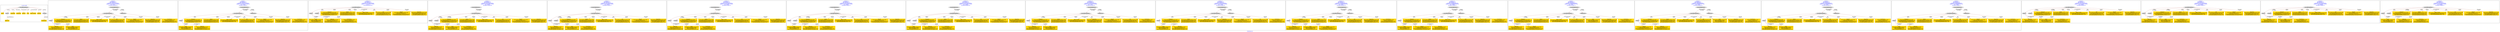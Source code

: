 digraph n0 {
fontcolor="blue"
remincross="true"
label="s29-gilcrease.csv"
subgraph cluster_0 {
label="1-correct model"
n2[style="filled",color="white",fillcolor="lightgray",label="CulturalHeritageObject1"];
n3[shape="plaintext",style="filled",fillcolor="gold",label="Dated"];
n4[style="filled",color="white",fillcolor="lightgray",label="Person1"];
n5[shape="plaintext",style="filled",fillcolor="gold",label="Description"];
n6[shape="plaintext",style="filled",fillcolor="gold",label="Dimensions"];
n7[shape="plaintext",style="filled",fillcolor="gold",label="Medium"];
n8[shape="plaintext",style="filled",fillcolor="gold",label="Title"];
n9[shape="plaintext",style="filled",fillcolor="gold",label="Object Number"];
n10[shape="plaintext",style="filled",fillcolor="gold",label="ObjectID"];
n11[style="filled",color="white",fillcolor="lightgray",label="Concept1"];
n12[shape="plaintext",style="filled",fillcolor="gold",label="Alpha Sort"];
n13[shape="plaintext",style="filled",fillcolor="gold",label="Classification"];
}
subgraph cluster_1 {
label="candidate 0\nlink coherence:1.0\nnode coherence:1.0\nconfidence:0.4709782744182942\nmapping score:0.6014372025838758\ncost:11.99971\n-precision:0.58-recall:0.64"
n15[style="filled",color="white",fillcolor="lightgray",label="CulturalHeritageObject1"];
n16[style="filled",color="white",fillcolor="lightgray",label="Person1"];
n17[style="filled",color="white",fillcolor="lightgray",label="EuropeanaAggregation1"];
n18[style="filled",color="white",fillcolor="lightgray",label="WebResource1"];
n19[shape="plaintext",style="filled",fillcolor="gold",label="Classification\n[WebResource,classLink,0.339]\n[Concept,prefLabel,0.25]\n[Person,biographicalInformation,0.214]\n[CulturalHeritageObject,description,0.197]"];
n20[shape="plaintext",style="filled",fillcolor="gold",label="Dimensions\n[CulturalHeritageObject,extent,0.682]\n[CulturalHeritageObject,accessionNumber,0.159]\n[CulturalHeritageObject,description,0.088]\n[CulturalHeritageObject,medium,0.071]"];
n21[shape="plaintext",style="filled",fillcolor="gold",label="Medium\n[CulturalHeritageObject,medium,0.785]\n[CulturalHeritageObject,description,0.097]\n[Person,biographicalInformation,0.061]\n[CulturalHeritageObject,provenance,0.057]"];
n22[shape="plaintext",style="filled",fillcolor="gold",label="Object Number\n[CulturalHeritageObject,accessionNumber,0.548]\n[CulturalHeritageObject,extent,0.313]\n[Person,biographicalInformation,0.138]"];
n23[shape="plaintext",style="filled",fillcolor="gold",label="Title\n[CulturalHeritageObject,description,0.388]\n[CulturalHeritageObject,title,0.282]\n[Person,biographicalInformation,0.25]\n[CulturalHeritageObject,provenance,0.08]"];
n24[shape="plaintext",style="filled",fillcolor="gold",label="Alpha Sort\n[Person,nameOfThePerson,0.49]\n[Document,classLink,0.177]\n[CulturalHeritageObject,provenance,0.171]\n[CulturalHeritageObject,description,0.162]"];
n25[shape="plaintext",style="filled",fillcolor="gold",label="ObjectID\n[CulturalHeritageObject,created,0.396]\n[Person,dateOfDeath,0.27]\n[CulturalHeritageObject,accessionNumber,0.241]\n[CulturalHeritageObject,description,0.093]"];
n26[shape="plaintext",style="filled",fillcolor="gold",label="Dated\n[CulturalHeritageObject,created,0.377]\n[Person,dateOfBirth,0.293]\n[Person,dateOfDeath,0.24]\n[Person,biographicalInformation,0.09]"];
n27[shape="plaintext",style="filled",fillcolor="gold",label="Description\n[CulturalHeritageObject,description,0.425]\n[Person,biographicalInformation,0.244]\n[CulturalHeritageObject,title,0.209]\n[CulturalHeritageObject,medium,0.123]"];
}
subgraph cluster_2 {
label="candidate 1\nlink coherence:1.0\nnode coherence:1.0\nconfidence:0.4709782744182942\nmapping score:0.6014372025838758\ncost:11.99982\n-precision:0.5-recall:0.55"
n29[style="filled",color="white",fillcolor="lightgray",label="CulturalHeritageObject1"];
n30[style="filled",color="white",fillcolor="lightgray",label="Person2"];
n31[style="filled",color="white",fillcolor="lightgray",label="EuropeanaAggregation1"];
n32[style="filled",color="white",fillcolor="lightgray",label="WebResource1"];
n33[shape="plaintext",style="filled",fillcolor="gold",label="Classification\n[WebResource,classLink,0.339]\n[Concept,prefLabel,0.25]\n[Person,biographicalInformation,0.214]\n[CulturalHeritageObject,description,0.197]"];
n34[shape="plaintext",style="filled",fillcolor="gold",label="Dimensions\n[CulturalHeritageObject,extent,0.682]\n[CulturalHeritageObject,accessionNumber,0.159]\n[CulturalHeritageObject,description,0.088]\n[CulturalHeritageObject,medium,0.071]"];
n35[shape="plaintext",style="filled",fillcolor="gold",label="Medium\n[CulturalHeritageObject,medium,0.785]\n[CulturalHeritageObject,description,0.097]\n[Person,biographicalInformation,0.061]\n[CulturalHeritageObject,provenance,0.057]"];
n36[shape="plaintext",style="filled",fillcolor="gold",label="Object Number\n[CulturalHeritageObject,accessionNumber,0.548]\n[CulturalHeritageObject,extent,0.313]\n[Person,biographicalInformation,0.138]"];
n37[shape="plaintext",style="filled",fillcolor="gold",label="Dated\n[CulturalHeritageObject,created,0.377]\n[Person,dateOfBirth,0.293]\n[Person,dateOfDeath,0.24]\n[Person,biographicalInformation,0.09]"];
n38[shape="plaintext",style="filled",fillcolor="gold",label="Title\n[CulturalHeritageObject,description,0.388]\n[CulturalHeritageObject,title,0.282]\n[Person,biographicalInformation,0.25]\n[CulturalHeritageObject,provenance,0.08]"];
n39[shape="plaintext",style="filled",fillcolor="gold",label="ObjectID\n[CulturalHeritageObject,created,0.396]\n[Person,dateOfDeath,0.27]\n[CulturalHeritageObject,accessionNumber,0.241]\n[CulturalHeritageObject,description,0.093]"];
n40[shape="plaintext",style="filled",fillcolor="gold",label="Description\n[CulturalHeritageObject,description,0.425]\n[Person,biographicalInformation,0.244]\n[CulturalHeritageObject,title,0.209]\n[CulturalHeritageObject,medium,0.123]"];
n41[shape="plaintext",style="filled",fillcolor="gold",label="Alpha Sort\n[Person,nameOfThePerson,0.49]\n[Document,classLink,0.177]\n[CulturalHeritageObject,provenance,0.171]\n[CulturalHeritageObject,description,0.162]"];
}
subgraph cluster_3 {
label="candidate 10\nlink coherence:1.0\nnode coherence:1.0\nconfidence:0.46111334477695404\nmapping score:0.5981488927034291\ncost:11.0\n-precision:0.64-recall:0.64"
n43[style="filled",color="white",fillcolor="lightgray",label="CulturalHeritageObject1"];
n44[style="filled",color="white",fillcolor="lightgray",label="Person2"];
n45[style="filled",color="white",fillcolor="lightgray",label="Concept2"];
n46[shape="plaintext",style="filled",fillcolor="gold",label="Dimensions\n[CulturalHeritageObject,extent,0.682]\n[CulturalHeritageObject,accessionNumber,0.159]\n[CulturalHeritageObject,description,0.088]\n[CulturalHeritageObject,medium,0.071]"];
n47[shape="plaintext",style="filled",fillcolor="gold",label="Medium\n[CulturalHeritageObject,medium,0.785]\n[CulturalHeritageObject,description,0.097]\n[Person,biographicalInformation,0.061]\n[CulturalHeritageObject,provenance,0.057]"];
n48[shape="plaintext",style="filled",fillcolor="gold",label="Object Number\n[CulturalHeritageObject,accessionNumber,0.548]\n[CulturalHeritageObject,extent,0.313]\n[Person,biographicalInformation,0.138]"];
n49[shape="plaintext",style="filled",fillcolor="gold",label="Dated\n[CulturalHeritageObject,created,0.377]\n[Person,dateOfBirth,0.293]\n[Person,dateOfDeath,0.24]\n[Person,biographicalInformation,0.09]"];
n50[shape="plaintext",style="filled",fillcolor="gold",label="Title\n[CulturalHeritageObject,description,0.388]\n[CulturalHeritageObject,title,0.282]\n[Person,biographicalInformation,0.25]\n[CulturalHeritageObject,provenance,0.08]"];
n51[shape="plaintext",style="filled",fillcolor="gold",label="ObjectID\n[CulturalHeritageObject,created,0.396]\n[Person,dateOfDeath,0.27]\n[CulturalHeritageObject,accessionNumber,0.241]\n[CulturalHeritageObject,description,0.093]"];
n52[shape="plaintext",style="filled",fillcolor="gold",label="Description\n[CulturalHeritageObject,description,0.425]\n[Person,biographicalInformation,0.244]\n[CulturalHeritageObject,title,0.209]\n[CulturalHeritageObject,medium,0.123]"];
n53[shape="plaintext",style="filled",fillcolor="gold",label="Alpha Sort\n[Person,nameOfThePerson,0.49]\n[Document,classLink,0.177]\n[CulturalHeritageObject,provenance,0.171]\n[CulturalHeritageObject,description,0.162]"];
n54[shape="plaintext",style="filled",fillcolor="gold",label="Classification\n[WebResource,classLink,0.339]\n[Concept,prefLabel,0.25]\n[Person,biographicalInformation,0.214]\n[CulturalHeritageObject,description,0.197]"];
}
subgraph cluster_4 {
label="candidate 11\nlink coherence:1.0\nnode coherence:1.0\nconfidence:0.46111334477695404\nmapping score:0.5981488927034291\ncost:11.99976\n-precision:0.75-recall:0.82"
n56[style="filled",color="white",fillcolor="lightgray",label="CulturalHeritageObject1"];
n57[style="filled",color="white",fillcolor="lightgray",label="Person1"];
n58[style="filled",color="white",fillcolor="lightgray",label="Concept1"];
n59[style="filled",color="white",fillcolor="lightgray",label="EuropeanaAggregation1"];
n60[shape="plaintext",style="filled",fillcolor="gold",label="Dimensions\n[CulturalHeritageObject,extent,0.682]\n[CulturalHeritageObject,accessionNumber,0.159]\n[CulturalHeritageObject,description,0.088]\n[CulturalHeritageObject,medium,0.071]"];
n61[shape="plaintext",style="filled",fillcolor="gold",label="Medium\n[CulturalHeritageObject,medium,0.785]\n[CulturalHeritageObject,description,0.097]\n[Person,biographicalInformation,0.061]\n[CulturalHeritageObject,provenance,0.057]"];
n62[shape="plaintext",style="filled",fillcolor="gold",label="Object Number\n[CulturalHeritageObject,accessionNumber,0.548]\n[CulturalHeritageObject,extent,0.313]\n[Person,biographicalInformation,0.138]"];
n63[shape="plaintext",style="filled",fillcolor="gold",label="Classification\n[WebResource,classLink,0.339]\n[Concept,prefLabel,0.25]\n[Person,biographicalInformation,0.214]\n[CulturalHeritageObject,description,0.197]"];
n64[shape="plaintext",style="filled",fillcolor="gold",label="Title\n[CulturalHeritageObject,description,0.388]\n[CulturalHeritageObject,title,0.282]\n[Person,biographicalInformation,0.25]\n[CulturalHeritageObject,provenance,0.08]"];
n65[shape="plaintext",style="filled",fillcolor="gold",label="Alpha Sort\n[Person,nameOfThePerson,0.49]\n[Document,classLink,0.177]\n[CulturalHeritageObject,provenance,0.171]\n[CulturalHeritageObject,description,0.162]"];
n66[shape="plaintext",style="filled",fillcolor="gold",label="ObjectID\n[CulturalHeritageObject,created,0.396]\n[Person,dateOfDeath,0.27]\n[CulturalHeritageObject,accessionNumber,0.241]\n[CulturalHeritageObject,description,0.093]"];
n67[shape="plaintext",style="filled",fillcolor="gold",label="Dated\n[CulturalHeritageObject,created,0.377]\n[Person,dateOfBirth,0.293]\n[Person,dateOfDeath,0.24]\n[Person,biographicalInformation,0.09]"];
n68[shape="plaintext",style="filled",fillcolor="gold",label="Description\n[CulturalHeritageObject,description,0.425]\n[Person,biographicalInformation,0.244]\n[CulturalHeritageObject,title,0.209]\n[CulturalHeritageObject,medium,0.123]"];
}
subgraph cluster_5 {
label="candidate 12\nlink coherence:1.0\nnode coherence:1.0\nconfidence:0.46111334477695404\nmapping score:0.5981488927034291\ncost:11.99978\n-precision:0.67-recall:0.73"
n70[style="filled",color="white",fillcolor="lightgray",label="CulturalHeritageObject1"];
n71[style="filled",color="white",fillcolor="lightgray",label="Person1"];
n72[style="filled",color="white",fillcolor="lightgray",label="Concept1"];
n73[style="filled",color="white",fillcolor="lightgray",label="EuropeanaAggregation1"];
n74[shape="plaintext",style="filled",fillcolor="gold",label="Dimensions\n[CulturalHeritageObject,extent,0.682]\n[CulturalHeritageObject,accessionNumber,0.159]\n[CulturalHeritageObject,description,0.088]\n[CulturalHeritageObject,medium,0.071]"];
n75[shape="plaintext",style="filled",fillcolor="gold",label="Medium\n[CulturalHeritageObject,medium,0.785]\n[CulturalHeritageObject,description,0.097]\n[Person,biographicalInformation,0.061]\n[CulturalHeritageObject,provenance,0.057]"];
n76[shape="plaintext",style="filled",fillcolor="gold",label="Object Number\n[CulturalHeritageObject,accessionNumber,0.548]\n[CulturalHeritageObject,extent,0.313]\n[Person,biographicalInformation,0.138]"];
n77[shape="plaintext",style="filled",fillcolor="gold",label="Classification\n[WebResource,classLink,0.339]\n[Concept,prefLabel,0.25]\n[Person,biographicalInformation,0.214]\n[CulturalHeritageObject,description,0.197]"];
n78[shape="plaintext",style="filled",fillcolor="gold",label="Title\n[CulturalHeritageObject,description,0.388]\n[CulturalHeritageObject,title,0.282]\n[Person,biographicalInformation,0.25]\n[CulturalHeritageObject,provenance,0.08]"];
n79[shape="plaintext",style="filled",fillcolor="gold",label="Alpha Sort\n[Person,nameOfThePerson,0.49]\n[Document,classLink,0.177]\n[CulturalHeritageObject,provenance,0.171]\n[CulturalHeritageObject,description,0.162]"];
n80[shape="plaintext",style="filled",fillcolor="gold",label="ObjectID\n[CulturalHeritageObject,created,0.396]\n[Person,dateOfDeath,0.27]\n[CulturalHeritageObject,accessionNumber,0.241]\n[CulturalHeritageObject,description,0.093]"];
n81[shape="plaintext",style="filled",fillcolor="gold",label="Dated\n[CulturalHeritageObject,created,0.377]\n[Person,dateOfBirth,0.293]\n[Person,dateOfDeath,0.24]\n[Person,biographicalInformation,0.09]"];
n82[shape="plaintext",style="filled",fillcolor="gold",label="Description\n[CulturalHeritageObject,description,0.425]\n[Person,biographicalInformation,0.244]\n[CulturalHeritageObject,title,0.209]\n[CulturalHeritageObject,medium,0.123]"];
}
subgraph cluster_6 {
label="candidate 13\nlink coherence:1.0\nnode coherence:1.0\nconfidence:0.46111334477695404\nmapping score:0.5981488927034291\ncost:11.9998\n-precision:0.67-recall:0.73"
n84[style="filled",color="white",fillcolor="lightgray",label="CulturalHeritageObject1"];
n85[style="filled",color="white",fillcolor="lightgray",label="Person1"];
n86[style="filled",color="white",fillcolor="lightgray",label="Concept2"];
n87[style="filled",color="white",fillcolor="lightgray",label="EuropeanaAggregation1"];
n88[shape="plaintext",style="filled",fillcolor="gold",label="Dimensions\n[CulturalHeritageObject,extent,0.682]\n[CulturalHeritageObject,accessionNumber,0.159]\n[CulturalHeritageObject,description,0.088]\n[CulturalHeritageObject,medium,0.071]"];
n89[shape="plaintext",style="filled",fillcolor="gold",label="Medium\n[CulturalHeritageObject,medium,0.785]\n[CulturalHeritageObject,description,0.097]\n[Person,biographicalInformation,0.061]\n[CulturalHeritageObject,provenance,0.057]"];
n90[shape="plaintext",style="filled",fillcolor="gold",label="Object Number\n[CulturalHeritageObject,accessionNumber,0.548]\n[CulturalHeritageObject,extent,0.313]\n[Person,biographicalInformation,0.138]"];
n91[shape="plaintext",style="filled",fillcolor="gold",label="Title\n[CulturalHeritageObject,description,0.388]\n[CulturalHeritageObject,title,0.282]\n[Person,biographicalInformation,0.25]\n[CulturalHeritageObject,provenance,0.08]"];
n92[shape="plaintext",style="filled",fillcolor="gold",label="Alpha Sort\n[Person,nameOfThePerson,0.49]\n[Document,classLink,0.177]\n[CulturalHeritageObject,provenance,0.171]\n[CulturalHeritageObject,description,0.162]"];
n93[shape="plaintext",style="filled",fillcolor="gold",label="ObjectID\n[CulturalHeritageObject,created,0.396]\n[Person,dateOfDeath,0.27]\n[CulturalHeritageObject,accessionNumber,0.241]\n[CulturalHeritageObject,description,0.093]"];
n94[shape="plaintext",style="filled",fillcolor="gold",label="Dated\n[CulturalHeritageObject,created,0.377]\n[Person,dateOfBirth,0.293]\n[Person,dateOfDeath,0.24]\n[Person,biographicalInformation,0.09]"];
n95[shape="plaintext",style="filled",fillcolor="gold",label="Description\n[CulturalHeritageObject,description,0.425]\n[Person,biographicalInformation,0.244]\n[CulturalHeritageObject,title,0.209]\n[CulturalHeritageObject,medium,0.123]"];
n96[shape="plaintext",style="filled",fillcolor="gold",label="Classification\n[WebResource,classLink,0.339]\n[Concept,prefLabel,0.25]\n[Person,biographicalInformation,0.214]\n[CulturalHeritageObject,description,0.197]"];
}
subgraph cluster_7 {
label="candidate 14\nlink coherence:1.0\nnode coherence:1.0\nconfidence:0.46111334477695404\nmapping score:0.5981488927034291\ncost:11.99987\n-precision:0.67-recall:0.73"
n98[style="filled",color="white",fillcolor="lightgray",label="CulturalHeritageObject1"];
n99[style="filled",color="white",fillcolor="lightgray",label="Person2"];
n100[style="filled",color="white",fillcolor="lightgray",label="Concept1"];
n101[style="filled",color="white",fillcolor="lightgray",label="EuropeanaAggregation1"];
n102[shape="plaintext",style="filled",fillcolor="gold",label="Dimensions\n[CulturalHeritageObject,extent,0.682]\n[CulturalHeritageObject,accessionNumber,0.159]\n[CulturalHeritageObject,description,0.088]\n[CulturalHeritageObject,medium,0.071]"];
n103[shape="plaintext",style="filled",fillcolor="gold",label="Medium\n[CulturalHeritageObject,medium,0.785]\n[CulturalHeritageObject,description,0.097]\n[Person,biographicalInformation,0.061]\n[CulturalHeritageObject,provenance,0.057]"];
n104[shape="plaintext",style="filled",fillcolor="gold",label="Object Number\n[CulturalHeritageObject,accessionNumber,0.548]\n[CulturalHeritageObject,extent,0.313]\n[Person,biographicalInformation,0.138]"];
n105[shape="plaintext",style="filled",fillcolor="gold",label="Dated\n[CulturalHeritageObject,created,0.377]\n[Person,dateOfBirth,0.293]\n[Person,dateOfDeath,0.24]\n[Person,biographicalInformation,0.09]"];
n106[shape="plaintext",style="filled",fillcolor="gold",label="Classification\n[WebResource,classLink,0.339]\n[Concept,prefLabel,0.25]\n[Person,biographicalInformation,0.214]\n[CulturalHeritageObject,description,0.197]"];
n107[shape="plaintext",style="filled",fillcolor="gold",label="Title\n[CulturalHeritageObject,description,0.388]\n[CulturalHeritageObject,title,0.282]\n[Person,biographicalInformation,0.25]\n[CulturalHeritageObject,provenance,0.08]"];
n108[shape="plaintext",style="filled",fillcolor="gold",label="ObjectID\n[CulturalHeritageObject,created,0.396]\n[Person,dateOfDeath,0.27]\n[CulturalHeritageObject,accessionNumber,0.241]\n[CulturalHeritageObject,description,0.093]"];
n109[shape="plaintext",style="filled",fillcolor="gold",label="Description\n[CulturalHeritageObject,description,0.425]\n[Person,biographicalInformation,0.244]\n[CulturalHeritageObject,title,0.209]\n[CulturalHeritageObject,medium,0.123]"];
n110[shape="plaintext",style="filled",fillcolor="gold",label="Alpha Sort\n[Person,nameOfThePerson,0.49]\n[Document,classLink,0.177]\n[CulturalHeritageObject,provenance,0.171]\n[CulturalHeritageObject,description,0.162]"];
}
subgraph cluster_8 {
label="candidate 15\nlink coherence:1.0\nnode coherence:1.0\nconfidence:0.46111334477695404\nmapping score:0.5981488927034291\ncost:11.99991\n-precision:0.58-recall:0.64"
n112[style="filled",color="white",fillcolor="lightgray",label="CulturalHeritageObject1"];
n113[style="filled",color="white",fillcolor="lightgray",label="Person2"];
n114[style="filled",color="white",fillcolor="lightgray",label="Concept2"];
n115[style="filled",color="white",fillcolor="lightgray",label="EuropeanaAggregation1"];
n116[shape="plaintext",style="filled",fillcolor="gold",label="Dimensions\n[CulturalHeritageObject,extent,0.682]\n[CulturalHeritageObject,accessionNumber,0.159]\n[CulturalHeritageObject,description,0.088]\n[CulturalHeritageObject,medium,0.071]"];
n117[shape="plaintext",style="filled",fillcolor="gold",label="Medium\n[CulturalHeritageObject,medium,0.785]\n[CulturalHeritageObject,description,0.097]\n[Person,biographicalInformation,0.061]\n[CulturalHeritageObject,provenance,0.057]"];
n118[shape="plaintext",style="filled",fillcolor="gold",label="Object Number\n[CulturalHeritageObject,accessionNumber,0.548]\n[CulturalHeritageObject,extent,0.313]\n[Person,biographicalInformation,0.138]"];
n119[shape="plaintext",style="filled",fillcolor="gold",label="Dated\n[CulturalHeritageObject,created,0.377]\n[Person,dateOfBirth,0.293]\n[Person,dateOfDeath,0.24]\n[Person,biographicalInformation,0.09]"];
n120[shape="plaintext",style="filled",fillcolor="gold",label="Title\n[CulturalHeritageObject,description,0.388]\n[CulturalHeritageObject,title,0.282]\n[Person,biographicalInformation,0.25]\n[CulturalHeritageObject,provenance,0.08]"];
n121[shape="plaintext",style="filled",fillcolor="gold",label="ObjectID\n[CulturalHeritageObject,created,0.396]\n[Person,dateOfDeath,0.27]\n[CulturalHeritageObject,accessionNumber,0.241]\n[CulturalHeritageObject,description,0.093]"];
n122[shape="plaintext",style="filled",fillcolor="gold",label="Description\n[CulturalHeritageObject,description,0.425]\n[Person,biographicalInformation,0.244]\n[CulturalHeritageObject,title,0.209]\n[CulturalHeritageObject,medium,0.123]"];
n123[shape="plaintext",style="filled",fillcolor="gold",label="Alpha Sort\n[Person,nameOfThePerson,0.49]\n[Document,classLink,0.177]\n[CulturalHeritageObject,provenance,0.171]\n[CulturalHeritageObject,description,0.162]"];
n124[shape="plaintext",style="filled",fillcolor="gold",label="Classification\n[WebResource,classLink,0.339]\n[Concept,prefLabel,0.25]\n[Person,biographicalInformation,0.214]\n[CulturalHeritageObject,description,0.197]"];
}
subgraph cluster_9 {
label="candidate 16\nlink coherence:1.0\nnode coherence:1.0\nconfidence:0.4587539783638534\nmapping score:0.5973624372323956\ncost:11.99971\n-precision:0.42-recall:0.45"
n126[style="filled",color="white",fillcolor="lightgray",label="CulturalHeritageObject1"];
n127[style="filled",color="white",fillcolor="lightgray",label="Person1"];
n128[style="filled",color="white",fillcolor="lightgray",label="EuropeanaAggregation1"];
n129[style="filled",color="white",fillcolor="lightgray",label="WebResource1"];
n130[shape="plaintext",style="filled",fillcolor="gold",label="Classification\n[WebResource,classLink,0.339]\n[Concept,prefLabel,0.25]\n[Person,biographicalInformation,0.214]\n[CulturalHeritageObject,description,0.197]"];
n131[shape="plaintext",style="filled",fillcolor="gold",label="Dimensions\n[CulturalHeritageObject,extent,0.682]\n[CulturalHeritageObject,accessionNumber,0.159]\n[CulturalHeritageObject,description,0.088]\n[CulturalHeritageObject,medium,0.071]"];
n132[shape="plaintext",style="filled",fillcolor="gold",label="Medium\n[CulturalHeritageObject,medium,0.785]\n[CulturalHeritageObject,description,0.097]\n[Person,biographicalInformation,0.061]\n[CulturalHeritageObject,provenance,0.057]"];
n133[shape="plaintext",style="filled",fillcolor="gold",label="Object Number\n[CulturalHeritageObject,accessionNumber,0.548]\n[CulturalHeritageObject,extent,0.313]\n[Person,biographicalInformation,0.138]"];
n134[shape="plaintext",style="filled",fillcolor="gold",label="Description\n[CulturalHeritageObject,description,0.425]\n[Person,biographicalInformation,0.244]\n[CulturalHeritageObject,title,0.209]\n[CulturalHeritageObject,medium,0.123]"];
n135[shape="plaintext",style="filled",fillcolor="gold",label="Alpha Sort\n[Person,nameOfThePerson,0.49]\n[Document,classLink,0.177]\n[CulturalHeritageObject,provenance,0.171]\n[CulturalHeritageObject,description,0.162]"];
n136[shape="plaintext",style="filled",fillcolor="gold",label="ObjectID\n[CulturalHeritageObject,created,0.396]\n[Person,dateOfDeath,0.27]\n[CulturalHeritageObject,accessionNumber,0.241]\n[CulturalHeritageObject,description,0.093]"];
n137[shape="plaintext",style="filled",fillcolor="gold",label="Dated\n[CulturalHeritageObject,created,0.377]\n[Person,dateOfBirth,0.293]\n[Person,dateOfDeath,0.24]\n[Person,biographicalInformation,0.09]"];
n138[shape="plaintext",style="filled",fillcolor="gold",label="Title\n[CulturalHeritageObject,description,0.388]\n[CulturalHeritageObject,title,0.282]\n[Person,biographicalInformation,0.25]\n[CulturalHeritageObject,provenance,0.08]"];
}
subgraph cluster_10 {
label="candidate 17\nlink coherence:1.0\nnode coherence:1.0\nconfidence:0.4587539783638534\nmapping score:0.5973624372323956\ncost:11.99982\n-precision:0.33-recall:0.36"
n140[style="filled",color="white",fillcolor="lightgray",label="CulturalHeritageObject1"];
n141[style="filled",color="white",fillcolor="lightgray",label="Person2"];
n142[style="filled",color="white",fillcolor="lightgray",label="EuropeanaAggregation1"];
n143[style="filled",color="white",fillcolor="lightgray",label="WebResource1"];
n144[shape="plaintext",style="filled",fillcolor="gold",label="Classification\n[WebResource,classLink,0.339]\n[Concept,prefLabel,0.25]\n[Person,biographicalInformation,0.214]\n[CulturalHeritageObject,description,0.197]"];
n145[shape="plaintext",style="filled",fillcolor="gold",label="Dimensions\n[CulturalHeritageObject,extent,0.682]\n[CulturalHeritageObject,accessionNumber,0.159]\n[CulturalHeritageObject,description,0.088]\n[CulturalHeritageObject,medium,0.071]"];
n146[shape="plaintext",style="filled",fillcolor="gold",label="Medium\n[CulturalHeritageObject,medium,0.785]\n[CulturalHeritageObject,description,0.097]\n[Person,biographicalInformation,0.061]\n[CulturalHeritageObject,provenance,0.057]"];
n147[shape="plaintext",style="filled",fillcolor="gold",label="Object Number\n[CulturalHeritageObject,accessionNumber,0.548]\n[CulturalHeritageObject,extent,0.313]\n[Person,biographicalInformation,0.138]"];
n148[shape="plaintext",style="filled",fillcolor="gold",label="Dated\n[CulturalHeritageObject,created,0.377]\n[Person,dateOfBirth,0.293]\n[Person,dateOfDeath,0.24]\n[Person,biographicalInformation,0.09]"];
n149[shape="plaintext",style="filled",fillcolor="gold",label="Description\n[CulturalHeritageObject,description,0.425]\n[Person,biographicalInformation,0.244]\n[CulturalHeritageObject,title,0.209]\n[CulturalHeritageObject,medium,0.123]"];
n150[shape="plaintext",style="filled",fillcolor="gold",label="ObjectID\n[CulturalHeritageObject,created,0.396]\n[Person,dateOfDeath,0.27]\n[CulturalHeritageObject,accessionNumber,0.241]\n[CulturalHeritageObject,description,0.093]"];
n151[shape="plaintext",style="filled",fillcolor="gold",label="Title\n[CulturalHeritageObject,description,0.388]\n[CulturalHeritageObject,title,0.282]\n[Person,biographicalInformation,0.25]\n[CulturalHeritageObject,provenance,0.08]"];
n152[shape="plaintext",style="filled",fillcolor="gold",label="Alpha Sort\n[Person,nameOfThePerson,0.49]\n[Document,classLink,0.177]\n[CulturalHeritageObject,provenance,0.171]\n[CulturalHeritageObject,description,0.162]"];
}
subgraph cluster_11 {
label="candidate 18\nlink coherence:1.0\nnode coherence:1.0\nconfidence:0.4570693915087858\nmapping score:0.5968009082807063\ncost:11.99971\n-precision:0.58-recall:0.64"
n154[style="filled",color="white",fillcolor="lightgray",label="CulturalHeritageObject1"];
n155[style="filled",color="white",fillcolor="lightgray",label="Person1"];
n156[style="filled",color="white",fillcolor="lightgray",label="EuropeanaAggregation1"];
n157[style="filled",color="white",fillcolor="lightgray",label="WebResource1"];
n158[shape="plaintext",style="filled",fillcolor="gold",label="Classification\n[WebResource,classLink,0.339]\n[Concept,prefLabel,0.25]\n[Person,biographicalInformation,0.214]\n[CulturalHeritageObject,description,0.197]"];
n159[shape="plaintext",style="filled",fillcolor="gold",label="Dimensions\n[CulturalHeritageObject,extent,0.682]\n[CulturalHeritageObject,accessionNumber,0.159]\n[CulturalHeritageObject,description,0.088]\n[CulturalHeritageObject,medium,0.071]"];
n160[shape="plaintext",style="filled",fillcolor="gold",label="Medium\n[CulturalHeritageObject,medium,0.785]\n[CulturalHeritageObject,description,0.097]\n[Person,biographicalInformation,0.061]\n[CulturalHeritageObject,provenance,0.057]"];
n161[shape="plaintext",style="filled",fillcolor="gold",label="Object Number\n[CulturalHeritageObject,accessionNumber,0.548]\n[CulturalHeritageObject,extent,0.313]\n[Person,biographicalInformation,0.138]"];
n162[shape="plaintext",style="filled",fillcolor="gold",label="Title\n[CulturalHeritageObject,description,0.388]\n[CulturalHeritageObject,title,0.282]\n[Person,biographicalInformation,0.25]\n[CulturalHeritageObject,provenance,0.08]"];
n163[shape="plaintext",style="filled",fillcolor="gold",label="Alpha Sort\n[Person,nameOfThePerson,0.49]\n[Document,classLink,0.177]\n[CulturalHeritageObject,provenance,0.171]\n[CulturalHeritageObject,description,0.162]"];
n164[shape="plaintext",style="filled",fillcolor="gold",label="Dated\n[CulturalHeritageObject,created,0.377]\n[Person,dateOfBirth,0.293]\n[Person,dateOfDeath,0.24]\n[Person,biographicalInformation,0.09]"];
n165[shape="plaintext",style="filled",fillcolor="gold",label="Description\n[CulturalHeritageObject,description,0.425]\n[Person,biographicalInformation,0.244]\n[CulturalHeritageObject,title,0.209]\n[CulturalHeritageObject,medium,0.123]"];
n166[shape="plaintext",style="filled",fillcolor="gold",label="ObjectID\n[CulturalHeritageObject,created,0.396]\n[Person,dateOfDeath,0.27]\n[CulturalHeritageObject,accessionNumber,0.241]\n[CulturalHeritageObject,description,0.093]"];
}
subgraph cluster_12 {
label="candidate 19\nlink coherence:1.0\nnode coherence:1.0\nconfidence:0.4570693915087858\nmapping score:0.5968009082807063\ncost:11.99982\n-precision:0.5-recall:0.55"
n168[style="filled",color="white",fillcolor="lightgray",label="CulturalHeritageObject1"];
n169[style="filled",color="white",fillcolor="lightgray",label="Person2"];
n170[style="filled",color="white",fillcolor="lightgray",label="EuropeanaAggregation1"];
n171[style="filled",color="white",fillcolor="lightgray",label="WebResource1"];
n172[shape="plaintext",style="filled",fillcolor="gold",label="Classification\n[WebResource,classLink,0.339]\n[Concept,prefLabel,0.25]\n[Person,biographicalInformation,0.214]\n[CulturalHeritageObject,description,0.197]"];
n173[shape="plaintext",style="filled",fillcolor="gold",label="Dimensions\n[CulturalHeritageObject,extent,0.682]\n[CulturalHeritageObject,accessionNumber,0.159]\n[CulturalHeritageObject,description,0.088]\n[CulturalHeritageObject,medium,0.071]"];
n174[shape="plaintext",style="filled",fillcolor="gold",label="Medium\n[CulturalHeritageObject,medium,0.785]\n[CulturalHeritageObject,description,0.097]\n[Person,biographicalInformation,0.061]\n[CulturalHeritageObject,provenance,0.057]"];
n175[shape="plaintext",style="filled",fillcolor="gold",label="Object Number\n[CulturalHeritageObject,accessionNumber,0.548]\n[CulturalHeritageObject,extent,0.313]\n[Person,biographicalInformation,0.138]"];
n176[shape="plaintext",style="filled",fillcolor="gold",label="Dated\n[CulturalHeritageObject,created,0.377]\n[Person,dateOfBirth,0.293]\n[Person,dateOfDeath,0.24]\n[Person,biographicalInformation,0.09]"];
n177[shape="plaintext",style="filled",fillcolor="gold",label="Title\n[CulturalHeritageObject,description,0.388]\n[CulturalHeritageObject,title,0.282]\n[Person,biographicalInformation,0.25]\n[CulturalHeritageObject,provenance,0.08]"];
n178[shape="plaintext",style="filled",fillcolor="gold",label="ObjectID\n[CulturalHeritageObject,created,0.396]\n[Person,dateOfDeath,0.27]\n[CulturalHeritageObject,accessionNumber,0.241]\n[CulturalHeritageObject,description,0.093]"];
n179[shape="plaintext",style="filled",fillcolor="gold",label="Description\n[CulturalHeritageObject,description,0.425]\n[Person,biographicalInformation,0.244]\n[CulturalHeritageObject,title,0.209]\n[CulturalHeritageObject,medium,0.123]"];
n180[shape="plaintext",style="filled",fillcolor="gold",label="Alpha Sort\n[Person,nameOfThePerson,0.49]\n[Document,classLink,0.177]\n[CulturalHeritageObject,provenance,0.171]\n[CulturalHeritageObject,description,0.162]"];
}
subgraph cluster_13 {
label="candidate 2\nlink coherence:1.0\nnode coherence:1.0\nconfidence:0.466428884439958\nmapping score:0.5999207392577638\ncost:11.99971\n-precision:0.67-recall:0.73"
n182[style="filled",color="white",fillcolor="lightgray",label="CulturalHeritageObject1"];
n183[style="filled",color="white",fillcolor="lightgray",label="Person1"];
n184[style="filled",color="white",fillcolor="lightgray",label="EuropeanaAggregation1"];
n185[style="filled",color="white",fillcolor="lightgray",label="WebResource1"];
n186[shape="plaintext",style="filled",fillcolor="gold",label="Classification\n[WebResource,classLink,0.339]\n[Concept,prefLabel,0.25]\n[Person,biographicalInformation,0.214]\n[CulturalHeritageObject,description,0.197]"];
n187[shape="plaintext",style="filled",fillcolor="gold",label="Dimensions\n[CulturalHeritageObject,extent,0.682]\n[CulturalHeritageObject,accessionNumber,0.159]\n[CulturalHeritageObject,description,0.088]\n[CulturalHeritageObject,medium,0.071]"];
n188[shape="plaintext",style="filled",fillcolor="gold",label="Medium\n[CulturalHeritageObject,medium,0.785]\n[CulturalHeritageObject,description,0.097]\n[Person,biographicalInformation,0.061]\n[CulturalHeritageObject,provenance,0.057]"];
n189[shape="plaintext",style="filled",fillcolor="gold",label="Object Number\n[CulturalHeritageObject,accessionNumber,0.548]\n[CulturalHeritageObject,extent,0.313]\n[Person,biographicalInformation,0.138]"];
n190[shape="plaintext",style="filled",fillcolor="gold",label="Title\n[CulturalHeritageObject,description,0.388]\n[CulturalHeritageObject,title,0.282]\n[Person,biographicalInformation,0.25]\n[CulturalHeritageObject,provenance,0.08]"];
n191[shape="plaintext",style="filled",fillcolor="gold",label="Alpha Sort\n[Person,nameOfThePerson,0.49]\n[Document,classLink,0.177]\n[CulturalHeritageObject,provenance,0.171]\n[CulturalHeritageObject,description,0.162]"];
n192[shape="plaintext",style="filled",fillcolor="gold",label="Dated\n[CulturalHeritageObject,created,0.377]\n[Person,dateOfBirth,0.293]\n[Person,dateOfDeath,0.24]\n[Person,biographicalInformation,0.09]"];
n193[shape="plaintext",style="filled",fillcolor="gold",label="Description\n[CulturalHeritageObject,description,0.425]\n[Person,biographicalInformation,0.244]\n[CulturalHeritageObject,title,0.209]\n[CulturalHeritageObject,medium,0.123]"];
n194[shape="plaintext",style="filled",fillcolor="gold",label="ObjectID\n[CulturalHeritageObject,created,0.396]\n[Person,dateOfDeath,0.27]\n[CulturalHeritageObject,accessionNumber,0.241]\n[CulturalHeritageObject,description,0.093]"];
}
subgraph cluster_14 {
label="candidate 3\nlink coherence:1.0\nnode coherence:1.0\nconfidence:0.466428884439958\nmapping score:0.5999207392577638\ncost:11.99982\n-precision:0.58-recall:0.64"
n196[style="filled",color="white",fillcolor="lightgray",label="CulturalHeritageObject1"];
n197[style="filled",color="white",fillcolor="lightgray",label="Person2"];
n198[style="filled",color="white",fillcolor="lightgray",label="EuropeanaAggregation1"];
n199[style="filled",color="white",fillcolor="lightgray",label="WebResource1"];
n200[shape="plaintext",style="filled",fillcolor="gold",label="Classification\n[WebResource,classLink,0.339]\n[Concept,prefLabel,0.25]\n[Person,biographicalInformation,0.214]\n[CulturalHeritageObject,description,0.197]"];
n201[shape="plaintext",style="filled",fillcolor="gold",label="Dimensions\n[CulturalHeritageObject,extent,0.682]\n[CulturalHeritageObject,accessionNumber,0.159]\n[CulturalHeritageObject,description,0.088]\n[CulturalHeritageObject,medium,0.071]"];
n202[shape="plaintext",style="filled",fillcolor="gold",label="Medium\n[CulturalHeritageObject,medium,0.785]\n[CulturalHeritageObject,description,0.097]\n[Person,biographicalInformation,0.061]\n[CulturalHeritageObject,provenance,0.057]"];
n203[shape="plaintext",style="filled",fillcolor="gold",label="Object Number\n[CulturalHeritageObject,accessionNumber,0.548]\n[CulturalHeritageObject,extent,0.313]\n[Person,biographicalInformation,0.138]"];
n204[shape="plaintext",style="filled",fillcolor="gold",label="Title\n[CulturalHeritageObject,description,0.388]\n[CulturalHeritageObject,title,0.282]\n[Person,biographicalInformation,0.25]\n[CulturalHeritageObject,provenance,0.08]"];
n205[shape="plaintext",style="filled",fillcolor="gold",label="ObjectID\n[CulturalHeritageObject,created,0.396]\n[Person,dateOfDeath,0.27]\n[CulturalHeritageObject,accessionNumber,0.241]\n[CulturalHeritageObject,description,0.093]"];
n206[shape="plaintext",style="filled",fillcolor="gold",label="Dated\n[CulturalHeritageObject,created,0.377]\n[Person,dateOfBirth,0.293]\n[Person,dateOfDeath,0.24]\n[Person,biographicalInformation,0.09]"];
n207[shape="plaintext",style="filled",fillcolor="gold",label="Description\n[CulturalHeritageObject,description,0.425]\n[Person,biographicalInformation,0.244]\n[CulturalHeritageObject,title,0.209]\n[CulturalHeritageObject,medium,0.123]"];
n208[shape="plaintext",style="filled",fillcolor="gold",label="Alpha Sort\n[Person,nameOfThePerson,0.49]\n[Document,classLink,0.177]\n[CulturalHeritageObject,provenance,0.171]\n[CulturalHeritageObject,description,0.162]"];
}
subgraph cluster_15 {
label="candidate 4\nlink coherence:1.0\nnode coherence:1.0\nconfidence:0.4650464689592347\nmapping score:0.5994599340975226\ncost:11.99971\n-precision:0.58-recall:0.64"
n210[style="filled",color="white",fillcolor="lightgray",label="CulturalHeritageObject1"];
n211[style="filled",color="white",fillcolor="lightgray",label="Person1"];
n212[style="filled",color="white",fillcolor="lightgray",label="EuropeanaAggregation1"];
n213[style="filled",color="white",fillcolor="lightgray",label="WebResource1"];
n214[shape="plaintext",style="filled",fillcolor="gold",label="Classification\n[WebResource,classLink,0.339]\n[Concept,prefLabel,0.25]\n[Person,biographicalInformation,0.214]\n[CulturalHeritageObject,description,0.197]"];
n215[shape="plaintext",style="filled",fillcolor="gold",label="Dimensions\n[CulturalHeritageObject,extent,0.682]\n[CulturalHeritageObject,accessionNumber,0.159]\n[CulturalHeritageObject,description,0.088]\n[CulturalHeritageObject,medium,0.071]"];
n216[shape="plaintext",style="filled",fillcolor="gold",label="Medium\n[CulturalHeritageObject,medium,0.785]\n[CulturalHeritageObject,description,0.097]\n[Person,biographicalInformation,0.061]\n[CulturalHeritageObject,provenance,0.057]"];
n217[shape="plaintext",style="filled",fillcolor="gold",label="Object Number\n[CulturalHeritageObject,accessionNumber,0.548]\n[CulturalHeritageObject,extent,0.313]\n[Person,biographicalInformation,0.138]"];
n218[shape="plaintext",style="filled",fillcolor="gold",label="Title\n[CulturalHeritageObject,description,0.388]\n[CulturalHeritageObject,title,0.282]\n[Person,biographicalInformation,0.25]\n[CulturalHeritageObject,provenance,0.08]"];
n219[shape="plaintext",style="filled",fillcolor="gold",label="Alpha Sort\n[Person,nameOfThePerson,0.49]\n[Document,classLink,0.177]\n[CulturalHeritageObject,provenance,0.171]\n[CulturalHeritageObject,description,0.162]"];
n220[shape="plaintext",style="filled",fillcolor="gold",label="ObjectID\n[CulturalHeritageObject,created,0.396]\n[Person,dateOfDeath,0.27]\n[CulturalHeritageObject,accessionNumber,0.241]\n[CulturalHeritageObject,description,0.093]"];
n221[shape="plaintext",style="filled",fillcolor="gold",label="Description\n[CulturalHeritageObject,description,0.425]\n[Person,biographicalInformation,0.244]\n[CulturalHeritageObject,title,0.209]\n[CulturalHeritageObject,medium,0.123]"];
n222[shape="plaintext",style="filled",fillcolor="gold",label="Dated\n[CulturalHeritageObject,created,0.377]\n[Person,dateOfBirth,0.293]\n[Person,dateOfDeath,0.24]\n[Person,biographicalInformation,0.09]"];
}
subgraph cluster_16 {
label="candidate 5\nlink coherence:1.0\nnode coherence:1.0\nconfidence:0.4650464689592347\nmapping score:0.5994599340975226\ncost:11.99982\n-precision:0.5-recall:0.55"
n224[style="filled",color="white",fillcolor="lightgray",label="CulturalHeritageObject1"];
n225[style="filled",color="white",fillcolor="lightgray",label="Person2"];
n226[style="filled",color="white",fillcolor="lightgray",label="EuropeanaAggregation1"];
n227[style="filled",color="white",fillcolor="lightgray",label="WebResource1"];
n228[shape="plaintext",style="filled",fillcolor="gold",label="Classification\n[WebResource,classLink,0.339]\n[Concept,prefLabel,0.25]\n[Person,biographicalInformation,0.214]\n[CulturalHeritageObject,description,0.197]"];
n229[shape="plaintext",style="filled",fillcolor="gold",label="Dimensions\n[CulturalHeritageObject,extent,0.682]\n[CulturalHeritageObject,accessionNumber,0.159]\n[CulturalHeritageObject,description,0.088]\n[CulturalHeritageObject,medium,0.071]"];
n230[shape="plaintext",style="filled",fillcolor="gold",label="Medium\n[CulturalHeritageObject,medium,0.785]\n[CulturalHeritageObject,description,0.097]\n[Person,biographicalInformation,0.061]\n[CulturalHeritageObject,provenance,0.057]"];
n231[shape="plaintext",style="filled",fillcolor="gold",label="Object Number\n[CulturalHeritageObject,accessionNumber,0.548]\n[CulturalHeritageObject,extent,0.313]\n[Person,biographicalInformation,0.138]"];
n232[shape="plaintext",style="filled",fillcolor="gold",label="Title\n[CulturalHeritageObject,description,0.388]\n[CulturalHeritageObject,title,0.282]\n[Person,biographicalInformation,0.25]\n[CulturalHeritageObject,provenance,0.08]"];
n233[shape="plaintext",style="filled",fillcolor="gold",label="Dated\n[CulturalHeritageObject,created,0.377]\n[Person,dateOfBirth,0.293]\n[Person,dateOfDeath,0.24]\n[Person,biographicalInformation,0.09]"];
n234[shape="plaintext",style="filled",fillcolor="gold",label="ObjectID\n[CulturalHeritageObject,created,0.396]\n[Person,dateOfDeath,0.27]\n[CulturalHeritageObject,accessionNumber,0.241]\n[CulturalHeritageObject,description,0.093]"];
n235[shape="plaintext",style="filled",fillcolor="gold",label="Description\n[CulturalHeritageObject,description,0.425]\n[Person,biographicalInformation,0.244]\n[CulturalHeritageObject,title,0.209]\n[CulturalHeritageObject,medium,0.123]"];
n236[shape="plaintext",style="filled",fillcolor="gold",label="Alpha Sort\n[Person,nameOfThePerson,0.49]\n[Document,classLink,0.177]\n[CulturalHeritageObject,provenance,0.171]\n[CulturalHeritageObject,description,0.162]"];
}
subgraph cluster_17 {
label="candidate 6\nlink coherence:1.0\nnode coherence:1.0\nconfidence:0.46111334477695404\nmapping score:0.5981488927034291\ncost:10.99985\n-precision:0.82-recall:0.82"
n238[style="filled",color="white",fillcolor="lightgray",label="CulturalHeritageObject1"];
n239[style="filled",color="white",fillcolor="lightgray",label="Person1"];
n240[style="filled",color="white",fillcolor="lightgray",label="Concept1"];
n241[shape="plaintext",style="filled",fillcolor="gold",label="Dimensions\n[CulturalHeritageObject,extent,0.682]\n[CulturalHeritageObject,accessionNumber,0.159]\n[CulturalHeritageObject,description,0.088]\n[CulturalHeritageObject,medium,0.071]"];
n242[shape="plaintext",style="filled",fillcolor="gold",label="Medium\n[CulturalHeritageObject,medium,0.785]\n[CulturalHeritageObject,description,0.097]\n[Person,biographicalInformation,0.061]\n[CulturalHeritageObject,provenance,0.057]"];
n243[shape="plaintext",style="filled",fillcolor="gold",label="Object Number\n[CulturalHeritageObject,accessionNumber,0.548]\n[CulturalHeritageObject,extent,0.313]\n[Person,biographicalInformation,0.138]"];
n244[shape="plaintext",style="filled",fillcolor="gold",label="Classification\n[WebResource,classLink,0.339]\n[Concept,prefLabel,0.25]\n[Person,biographicalInformation,0.214]\n[CulturalHeritageObject,description,0.197]"];
n245[shape="plaintext",style="filled",fillcolor="gold",label="Title\n[CulturalHeritageObject,description,0.388]\n[CulturalHeritageObject,title,0.282]\n[Person,biographicalInformation,0.25]\n[CulturalHeritageObject,provenance,0.08]"];
n246[shape="plaintext",style="filled",fillcolor="gold",label="Alpha Sort\n[Person,nameOfThePerson,0.49]\n[Document,classLink,0.177]\n[CulturalHeritageObject,provenance,0.171]\n[CulturalHeritageObject,description,0.162]"];
n247[shape="plaintext",style="filled",fillcolor="gold",label="ObjectID\n[CulturalHeritageObject,created,0.396]\n[Person,dateOfDeath,0.27]\n[CulturalHeritageObject,accessionNumber,0.241]\n[CulturalHeritageObject,description,0.093]"];
n248[shape="plaintext",style="filled",fillcolor="gold",label="Dated\n[CulturalHeritageObject,created,0.377]\n[Person,dateOfBirth,0.293]\n[Person,dateOfDeath,0.24]\n[Person,biographicalInformation,0.09]"];
n249[shape="plaintext",style="filled",fillcolor="gold",label="Description\n[CulturalHeritageObject,description,0.425]\n[Person,biographicalInformation,0.244]\n[CulturalHeritageObject,title,0.209]\n[CulturalHeritageObject,medium,0.123]"];
}
subgraph cluster_18 {
label="candidate 7\nlink coherence:1.0\nnode coherence:1.0\nconfidence:0.46111334477695404\nmapping score:0.5981488927034291\ncost:10.99987\n-precision:0.73-recall:0.73"
n251[style="filled",color="white",fillcolor="lightgray",label="CulturalHeritageObject1"];
n252[style="filled",color="white",fillcolor="lightgray",label="Person1"];
n253[style="filled",color="white",fillcolor="lightgray",label="Concept1"];
n254[shape="plaintext",style="filled",fillcolor="gold",label="Dimensions\n[CulturalHeritageObject,extent,0.682]\n[CulturalHeritageObject,accessionNumber,0.159]\n[CulturalHeritageObject,description,0.088]\n[CulturalHeritageObject,medium,0.071]"];
n255[shape="plaintext",style="filled",fillcolor="gold",label="Medium\n[CulturalHeritageObject,medium,0.785]\n[CulturalHeritageObject,description,0.097]\n[Person,biographicalInformation,0.061]\n[CulturalHeritageObject,provenance,0.057]"];
n256[shape="plaintext",style="filled",fillcolor="gold",label="Object Number\n[CulturalHeritageObject,accessionNumber,0.548]\n[CulturalHeritageObject,extent,0.313]\n[Person,biographicalInformation,0.138]"];
n257[shape="plaintext",style="filled",fillcolor="gold",label="Classification\n[WebResource,classLink,0.339]\n[Concept,prefLabel,0.25]\n[Person,biographicalInformation,0.214]\n[CulturalHeritageObject,description,0.197]"];
n258[shape="plaintext",style="filled",fillcolor="gold",label="Title\n[CulturalHeritageObject,description,0.388]\n[CulturalHeritageObject,title,0.282]\n[Person,biographicalInformation,0.25]\n[CulturalHeritageObject,provenance,0.08]"];
n259[shape="plaintext",style="filled",fillcolor="gold",label="Alpha Sort\n[Person,nameOfThePerson,0.49]\n[Document,classLink,0.177]\n[CulturalHeritageObject,provenance,0.171]\n[CulturalHeritageObject,description,0.162]"];
n260[shape="plaintext",style="filled",fillcolor="gold",label="ObjectID\n[CulturalHeritageObject,created,0.396]\n[Person,dateOfDeath,0.27]\n[CulturalHeritageObject,accessionNumber,0.241]\n[CulturalHeritageObject,description,0.093]"];
n261[shape="plaintext",style="filled",fillcolor="gold",label="Dated\n[CulturalHeritageObject,created,0.377]\n[Person,dateOfBirth,0.293]\n[Person,dateOfDeath,0.24]\n[Person,biographicalInformation,0.09]"];
n262[shape="plaintext",style="filled",fillcolor="gold",label="Description\n[CulturalHeritageObject,description,0.425]\n[Person,biographicalInformation,0.244]\n[CulturalHeritageObject,title,0.209]\n[CulturalHeritageObject,medium,0.123]"];
}
subgraph cluster_19 {
label="candidate 8\nlink coherence:1.0\nnode coherence:1.0\nconfidence:0.46111334477695404\nmapping score:0.5981488927034291\ncost:10.99989\n-precision:0.73-recall:0.73"
n264[style="filled",color="white",fillcolor="lightgray",label="CulturalHeritageObject1"];
n265[style="filled",color="white",fillcolor="lightgray",label="Person1"];
n266[style="filled",color="white",fillcolor="lightgray",label="Concept2"];
n267[shape="plaintext",style="filled",fillcolor="gold",label="Dimensions\n[CulturalHeritageObject,extent,0.682]\n[CulturalHeritageObject,accessionNumber,0.159]\n[CulturalHeritageObject,description,0.088]\n[CulturalHeritageObject,medium,0.071]"];
n268[shape="plaintext",style="filled",fillcolor="gold",label="Medium\n[CulturalHeritageObject,medium,0.785]\n[CulturalHeritageObject,description,0.097]\n[Person,biographicalInformation,0.061]\n[CulturalHeritageObject,provenance,0.057]"];
n269[shape="plaintext",style="filled",fillcolor="gold",label="Object Number\n[CulturalHeritageObject,accessionNumber,0.548]\n[CulturalHeritageObject,extent,0.313]\n[Person,biographicalInformation,0.138]"];
n270[shape="plaintext",style="filled",fillcolor="gold",label="Title\n[CulturalHeritageObject,description,0.388]\n[CulturalHeritageObject,title,0.282]\n[Person,biographicalInformation,0.25]\n[CulturalHeritageObject,provenance,0.08]"];
n271[shape="plaintext",style="filled",fillcolor="gold",label="Alpha Sort\n[Person,nameOfThePerson,0.49]\n[Document,classLink,0.177]\n[CulturalHeritageObject,provenance,0.171]\n[CulturalHeritageObject,description,0.162]"];
n272[shape="plaintext",style="filled",fillcolor="gold",label="ObjectID\n[CulturalHeritageObject,created,0.396]\n[Person,dateOfDeath,0.27]\n[CulturalHeritageObject,accessionNumber,0.241]\n[CulturalHeritageObject,description,0.093]"];
n273[shape="plaintext",style="filled",fillcolor="gold",label="Dated\n[CulturalHeritageObject,created,0.377]\n[Person,dateOfBirth,0.293]\n[Person,dateOfDeath,0.24]\n[Person,biographicalInformation,0.09]"];
n274[shape="plaintext",style="filled",fillcolor="gold",label="Description\n[CulturalHeritageObject,description,0.425]\n[Person,biographicalInformation,0.244]\n[CulturalHeritageObject,title,0.209]\n[CulturalHeritageObject,medium,0.123]"];
n275[shape="plaintext",style="filled",fillcolor="gold",label="Classification\n[WebResource,classLink,0.339]\n[Concept,prefLabel,0.25]\n[Person,biographicalInformation,0.214]\n[CulturalHeritageObject,description,0.197]"];
}
subgraph cluster_20 {
label="candidate 9\nlink coherence:1.0\nnode coherence:1.0\nconfidence:0.46111334477695404\nmapping score:0.5981488927034291\ncost:10.99996\n-precision:0.73-recall:0.73"
n277[style="filled",color="white",fillcolor="lightgray",label="CulturalHeritageObject1"];
n278[style="filled",color="white",fillcolor="lightgray",label="Person2"];
n279[style="filled",color="white",fillcolor="lightgray",label="Concept1"];
n280[shape="plaintext",style="filled",fillcolor="gold",label="Dimensions\n[CulturalHeritageObject,extent,0.682]\n[CulturalHeritageObject,accessionNumber,0.159]\n[CulturalHeritageObject,description,0.088]\n[CulturalHeritageObject,medium,0.071]"];
n281[shape="plaintext",style="filled",fillcolor="gold",label="Medium\n[CulturalHeritageObject,medium,0.785]\n[CulturalHeritageObject,description,0.097]\n[Person,biographicalInformation,0.061]\n[CulturalHeritageObject,provenance,0.057]"];
n282[shape="plaintext",style="filled",fillcolor="gold",label="Object Number\n[CulturalHeritageObject,accessionNumber,0.548]\n[CulturalHeritageObject,extent,0.313]\n[Person,biographicalInformation,0.138]"];
n283[shape="plaintext",style="filled",fillcolor="gold",label="Dated\n[CulturalHeritageObject,created,0.377]\n[Person,dateOfBirth,0.293]\n[Person,dateOfDeath,0.24]\n[Person,biographicalInformation,0.09]"];
n284[shape="plaintext",style="filled",fillcolor="gold",label="Classification\n[WebResource,classLink,0.339]\n[Concept,prefLabel,0.25]\n[Person,biographicalInformation,0.214]\n[CulturalHeritageObject,description,0.197]"];
n285[shape="plaintext",style="filled",fillcolor="gold",label="Title\n[CulturalHeritageObject,description,0.388]\n[CulturalHeritageObject,title,0.282]\n[Person,biographicalInformation,0.25]\n[CulturalHeritageObject,provenance,0.08]"];
n286[shape="plaintext",style="filled",fillcolor="gold",label="ObjectID\n[CulturalHeritageObject,created,0.396]\n[Person,dateOfDeath,0.27]\n[CulturalHeritageObject,accessionNumber,0.241]\n[CulturalHeritageObject,description,0.093]"];
n287[shape="plaintext",style="filled",fillcolor="gold",label="Description\n[CulturalHeritageObject,description,0.425]\n[Person,biographicalInformation,0.244]\n[CulturalHeritageObject,title,0.209]\n[CulturalHeritageObject,medium,0.123]"];
n288[shape="plaintext",style="filled",fillcolor="gold",label="Alpha Sort\n[Person,nameOfThePerson,0.49]\n[Document,classLink,0.177]\n[CulturalHeritageObject,provenance,0.171]\n[CulturalHeritageObject,description,0.162]"];
}
n2 -> n3[color="brown",fontcolor="black",label="created"]
n2 -> n4[color="brown",fontcolor="black",label="creator"]
n2 -> n5[color="brown",fontcolor="black",label="description"]
n2 -> n6[color="brown",fontcolor="black",label="extent"]
n2 -> n7[color="brown",fontcolor="black",label="medium"]
n2 -> n8[color="brown",fontcolor="black",label="title"]
n2 -> n9[color="brown",fontcolor="black",label="accessionNumber"]
n2 -> n10[color="brown",fontcolor="black",label="objectId"]
n2 -> n11[color="brown",fontcolor="black",label="hasType"]
n4 -> n12[color="brown",fontcolor="black",label="nameOfThePerson"]
n11 -> n13[color="brown",fontcolor="black",label="prefLabel"]
n15 -> n16[color="brown",fontcolor="black",label="creator\nw=0.99989"]
n17 -> n15[color="brown",fontcolor="black",label="aggregatedCHO\nw=0.99991"]
n17 -> n18[color="brown",fontcolor="black",label="hasView\nw=0.99991"]
n18 -> n19[color="brown",fontcolor="black",label="classLink\nw=1.0"]
n15 -> n20[color="brown",fontcolor="black",label="extent\nw=1.0"]
n15 -> n21[color="brown",fontcolor="black",label="medium\nw=1.0"]
n15 -> n22[color="brown",fontcolor="black",label="accessionNumber\nw=1.0"]
n15 -> n23[color="brown",fontcolor="black",label="title\nw=1.0"]
n16 -> n24[color="brown",fontcolor="black",label="nameOfThePerson\nw=1.0"]
n15 -> n25[color="brown",fontcolor="black",label="created\nw=1.0"]
n16 -> n26[color="brown",fontcolor="black",label="dateOfBirth\nw=1.0"]
n15 -> n27[color="brown",fontcolor="black",label="description\nw=1.0"]
n29 -> n30[color="brown",fontcolor="black",label="sitter\nw=1.0"]
n31 -> n29[color="brown",fontcolor="black",label="aggregatedCHO\nw=0.99991"]
n31 -> n32[color="brown",fontcolor="black",label="hasView\nw=0.99991"]
n32 -> n33[color="brown",fontcolor="black",label="classLink\nw=1.0"]
n29 -> n34[color="brown",fontcolor="black",label="extent\nw=1.0"]
n29 -> n35[color="brown",fontcolor="black",label="medium\nw=1.0"]
n29 -> n36[color="brown",fontcolor="black",label="accessionNumber\nw=1.0"]
n30 -> n37[color="brown",fontcolor="black",label="dateOfBirth\nw=1.0"]
n29 -> n38[color="brown",fontcolor="black",label="title\nw=1.0"]
n29 -> n39[color="brown",fontcolor="black",label="created\nw=1.0"]
n29 -> n40[color="brown",fontcolor="black",label="description\nw=1.0"]
n30 -> n41[color="brown",fontcolor="black",label="nameOfThePerson\nw=1.0"]
n43 -> n44[color="brown",fontcolor="black",label="sitter\nw=1.0"]
n43 -> n45[color="brown",fontcolor="black",label="subject\nw=1.0"]
n43 -> n46[color="brown",fontcolor="black",label="extent\nw=1.0"]
n43 -> n47[color="brown",fontcolor="black",label="medium\nw=1.0"]
n43 -> n48[color="brown",fontcolor="black",label="accessionNumber\nw=1.0"]
n44 -> n49[color="brown",fontcolor="black",label="dateOfBirth\nw=1.0"]
n43 -> n50[color="brown",fontcolor="black",label="title\nw=1.0"]
n43 -> n51[color="brown",fontcolor="black",label="created\nw=1.0"]
n43 -> n52[color="brown",fontcolor="black",label="description\nw=1.0"]
n44 -> n53[color="brown",fontcolor="black",label="nameOfThePerson\nw=1.0"]
n45 -> n54[color="brown",fontcolor="black",label="prefLabel\nw=1.0"]
n56 -> n57[color="brown",fontcolor="black",label="creator\nw=0.99989"]
n56 -> n58[color="brown",fontcolor="black",label="hasType\nw=0.99996"]
n59 -> n56[color="brown",fontcolor="black",label="aggregatedCHO\nw=0.99991"]
n56 -> n60[color="brown",fontcolor="black",label="extent\nw=1.0"]
n56 -> n61[color="brown",fontcolor="black",label="medium\nw=1.0"]
n56 -> n62[color="brown",fontcolor="black",label="accessionNumber\nw=1.0"]
n58 -> n63[color="brown",fontcolor="black",label="prefLabel\nw=1.0"]
n56 -> n64[color="brown",fontcolor="black",label="title\nw=1.0"]
n57 -> n65[color="brown",fontcolor="black",label="nameOfThePerson\nw=1.0"]
n56 -> n66[color="brown",fontcolor="black",label="created\nw=1.0"]
n57 -> n67[color="brown",fontcolor="black",label="dateOfBirth\nw=1.0"]
n56 -> n68[color="brown",fontcolor="black",label="description\nw=1.0"]
n70 -> n71[color="brown",fontcolor="black",label="creator\nw=0.99989"]
n70 -> n72[color="brown",fontcolor="black",label="subject\nw=0.99998"]
n73 -> n70[color="brown",fontcolor="black",label="aggregatedCHO\nw=0.99991"]
n70 -> n74[color="brown",fontcolor="black",label="extent\nw=1.0"]
n70 -> n75[color="brown",fontcolor="black",label="medium\nw=1.0"]
n70 -> n76[color="brown",fontcolor="black",label="accessionNumber\nw=1.0"]
n72 -> n77[color="brown",fontcolor="black",label="prefLabel\nw=1.0"]
n70 -> n78[color="brown",fontcolor="black",label="title\nw=1.0"]
n71 -> n79[color="brown",fontcolor="black",label="nameOfThePerson\nw=1.0"]
n70 -> n80[color="brown",fontcolor="black",label="created\nw=1.0"]
n71 -> n81[color="brown",fontcolor="black",label="dateOfBirth\nw=1.0"]
n70 -> n82[color="brown",fontcolor="black",label="description\nw=1.0"]
n84 -> n85[color="brown",fontcolor="black",label="creator\nw=0.99989"]
n84 -> n86[color="brown",fontcolor="black",label="subject\nw=1.0"]
n87 -> n84[color="brown",fontcolor="black",label="aggregatedCHO\nw=0.99991"]
n84 -> n88[color="brown",fontcolor="black",label="extent\nw=1.0"]
n84 -> n89[color="brown",fontcolor="black",label="medium\nw=1.0"]
n84 -> n90[color="brown",fontcolor="black",label="accessionNumber\nw=1.0"]
n84 -> n91[color="brown",fontcolor="black",label="title\nw=1.0"]
n85 -> n92[color="brown",fontcolor="black",label="nameOfThePerson\nw=1.0"]
n84 -> n93[color="brown",fontcolor="black",label="created\nw=1.0"]
n85 -> n94[color="brown",fontcolor="black",label="dateOfBirth\nw=1.0"]
n84 -> n95[color="brown",fontcolor="black",label="description\nw=1.0"]
n86 -> n96[color="brown",fontcolor="black",label="prefLabel\nw=1.0"]
n98 -> n99[color="brown",fontcolor="black",label="sitter\nw=1.0"]
n98 -> n100[color="brown",fontcolor="black",label="hasType\nw=0.99996"]
n101 -> n98[color="brown",fontcolor="black",label="aggregatedCHO\nw=0.99991"]
n98 -> n102[color="brown",fontcolor="black",label="extent\nw=1.0"]
n98 -> n103[color="brown",fontcolor="black",label="medium\nw=1.0"]
n98 -> n104[color="brown",fontcolor="black",label="accessionNumber\nw=1.0"]
n99 -> n105[color="brown",fontcolor="black",label="dateOfBirth\nw=1.0"]
n100 -> n106[color="brown",fontcolor="black",label="prefLabel\nw=1.0"]
n98 -> n107[color="brown",fontcolor="black",label="title\nw=1.0"]
n98 -> n108[color="brown",fontcolor="black",label="created\nw=1.0"]
n98 -> n109[color="brown",fontcolor="black",label="description\nw=1.0"]
n99 -> n110[color="brown",fontcolor="black",label="nameOfThePerson\nw=1.0"]
n112 -> n113[color="brown",fontcolor="black",label="sitter\nw=1.0"]
n112 -> n114[color="brown",fontcolor="black",label="subject\nw=1.0"]
n115 -> n112[color="brown",fontcolor="black",label="aggregatedCHO\nw=0.99991"]
n112 -> n116[color="brown",fontcolor="black",label="extent\nw=1.0"]
n112 -> n117[color="brown",fontcolor="black",label="medium\nw=1.0"]
n112 -> n118[color="brown",fontcolor="black",label="accessionNumber\nw=1.0"]
n113 -> n119[color="brown",fontcolor="black",label="dateOfBirth\nw=1.0"]
n112 -> n120[color="brown",fontcolor="black",label="title\nw=1.0"]
n112 -> n121[color="brown",fontcolor="black",label="created\nw=1.0"]
n112 -> n122[color="brown",fontcolor="black",label="description\nw=1.0"]
n113 -> n123[color="brown",fontcolor="black",label="nameOfThePerson\nw=1.0"]
n114 -> n124[color="brown",fontcolor="black",label="prefLabel\nw=1.0"]
n126 -> n127[color="brown",fontcolor="black",label="creator\nw=0.99989"]
n128 -> n126[color="brown",fontcolor="black",label="aggregatedCHO\nw=0.99991"]
n128 -> n129[color="brown",fontcolor="black",label="hasView\nw=0.99991"]
n129 -> n130[color="brown",fontcolor="black",label="classLink\nw=1.0"]
n126 -> n131[color="brown",fontcolor="black",label="extent\nw=1.0"]
n126 -> n132[color="brown",fontcolor="black",label="medium\nw=1.0"]
n126 -> n133[color="brown",fontcolor="black",label="accessionNumber\nw=1.0"]
n126 -> n134[color="brown",fontcolor="black",label="title\nw=1.0"]
n127 -> n135[color="brown",fontcolor="black",label="nameOfThePerson\nw=1.0"]
n126 -> n136[color="brown",fontcolor="black",label="created\nw=1.0"]
n127 -> n137[color="brown",fontcolor="black",label="dateOfBirth\nw=1.0"]
n126 -> n138[color="brown",fontcolor="black",label="description\nw=1.0"]
n140 -> n141[color="brown",fontcolor="black",label="sitter\nw=1.0"]
n142 -> n140[color="brown",fontcolor="black",label="aggregatedCHO\nw=0.99991"]
n142 -> n143[color="brown",fontcolor="black",label="hasView\nw=0.99991"]
n143 -> n144[color="brown",fontcolor="black",label="classLink\nw=1.0"]
n140 -> n145[color="brown",fontcolor="black",label="extent\nw=1.0"]
n140 -> n146[color="brown",fontcolor="black",label="medium\nw=1.0"]
n140 -> n147[color="brown",fontcolor="black",label="accessionNumber\nw=1.0"]
n141 -> n148[color="brown",fontcolor="black",label="dateOfBirth\nw=1.0"]
n140 -> n149[color="brown",fontcolor="black",label="title\nw=1.0"]
n140 -> n150[color="brown",fontcolor="black",label="created\nw=1.0"]
n140 -> n151[color="brown",fontcolor="black",label="description\nw=1.0"]
n141 -> n152[color="brown",fontcolor="black",label="nameOfThePerson\nw=1.0"]
n154 -> n155[color="brown",fontcolor="black",label="creator\nw=0.99989"]
n156 -> n154[color="brown",fontcolor="black",label="aggregatedCHO\nw=0.99991"]
n156 -> n157[color="brown",fontcolor="black",label="hasView\nw=0.99991"]
n157 -> n158[color="brown",fontcolor="black",label="classLink\nw=1.0"]
n154 -> n159[color="brown",fontcolor="black",label="extent\nw=1.0"]
n154 -> n160[color="brown",fontcolor="black",label="medium\nw=1.0"]
n154 -> n161[color="brown",fontcolor="black",label="accessionNumber\nw=1.0"]
n154 -> n162[color="brown",fontcolor="black",label="title\nw=1.0"]
n155 -> n163[color="brown",fontcolor="black",label="nameOfThePerson\nw=1.0"]
n155 -> n164[color="brown",fontcolor="black",label="dateOfBirth\nw=1.0"]
n154 -> n165[color="brown",fontcolor="black",label="description\nw=1.0"]
n155 -> n166[color="brown",fontcolor="black",label="dateOfDeath\nw=1.0"]
n168 -> n169[color="brown",fontcolor="black",label="sitter\nw=1.0"]
n170 -> n168[color="brown",fontcolor="black",label="aggregatedCHO\nw=0.99991"]
n170 -> n171[color="brown",fontcolor="black",label="hasView\nw=0.99991"]
n171 -> n172[color="brown",fontcolor="black",label="classLink\nw=1.0"]
n168 -> n173[color="brown",fontcolor="black",label="extent\nw=1.0"]
n168 -> n174[color="brown",fontcolor="black",label="medium\nw=1.0"]
n168 -> n175[color="brown",fontcolor="black",label="accessionNumber\nw=1.0"]
n169 -> n176[color="brown",fontcolor="black",label="dateOfBirth\nw=1.0"]
n168 -> n177[color="brown",fontcolor="black",label="title\nw=1.0"]
n169 -> n178[color="brown",fontcolor="black",label="dateOfDeath\nw=1.0"]
n168 -> n179[color="brown",fontcolor="black",label="description\nw=1.0"]
n169 -> n180[color="brown",fontcolor="black",label="nameOfThePerson\nw=1.0"]
n182 -> n183[color="brown",fontcolor="black",label="creator\nw=0.99989"]
n184 -> n182[color="brown",fontcolor="black",label="aggregatedCHO\nw=0.99991"]
n184 -> n185[color="brown",fontcolor="black",label="hasView\nw=0.99991"]
n185 -> n186[color="brown",fontcolor="black",label="classLink\nw=1.0"]
n182 -> n187[color="brown",fontcolor="black",label="extent\nw=1.0"]
n182 -> n188[color="brown",fontcolor="black",label="medium\nw=1.0"]
n182 -> n189[color="brown",fontcolor="black",label="accessionNumber\nw=1.0"]
n182 -> n190[color="brown",fontcolor="black",label="title\nw=1.0"]
n183 -> n191[color="brown",fontcolor="black",label="nameOfThePerson\nw=1.0"]
n182 -> n192[color="brown",fontcolor="black",label="created\nw=1.0"]
n182 -> n193[color="brown",fontcolor="black",label="description\nw=1.0"]
n183 -> n194[color="brown",fontcolor="black",label="dateOfDeath\nw=1.0"]
n196 -> n197[color="brown",fontcolor="black",label="sitter\nw=1.0"]
n198 -> n196[color="brown",fontcolor="black",label="aggregatedCHO\nw=0.99991"]
n198 -> n199[color="brown",fontcolor="black",label="hasView\nw=0.99991"]
n199 -> n200[color="brown",fontcolor="black",label="classLink\nw=1.0"]
n196 -> n201[color="brown",fontcolor="black",label="extent\nw=1.0"]
n196 -> n202[color="brown",fontcolor="black",label="medium\nw=1.0"]
n196 -> n203[color="brown",fontcolor="black",label="accessionNumber\nw=1.0"]
n196 -> n204[color="brown",fontcolor="black",label="title\nw=1.0"]
n197 -> n205[color="brown",fontcolor="black",label="dateOfDeath\nw=1.0"]
n196 -> n206[color="brown",fontcolor="black",label="created\nw=1.0"]
n196 -> n207[color="brown",fontcolor="black",label="description\nw=1.0"]
n197 -> n208[color="brown",fontcolor="black",label="nameOfThePerson\nw=1.0"]
n210 -> n211[color="brown",fontcolor="black",label="creator\nw=0.99989"]
n212 -> n210[color="brown",fontcolor="black",label="aggregatedCHO\nw=0.99991"]
n212 -> n213[color="brown",fontcolor="black",label="hasView\nw=0.99991"]
n213 -> n214[color="brown",fontcolor="black",label="classLink\nw=1.0"]
n210 -> n215[color="brown",fontcolor="black",label="extent\nw=1.0"]
n210 -> n216[color="brown",fontcolor="black",label="medium\nw=1.0"]
n210 -> n217[color="brown",fontcolor="black",label="accessionNumber\nw=1.0"]
n210 -> n218[color="brown",fontcolor="black",label="title\nw=1.0"]
n211 -> n219[color="brown",fontcolor="black",label="nameOfThePerson\nw=1.0"]
n210 -> n220[color="brown",fontcolor="black",label="created\nw=1.0"]
n210 -> n221[color="brown",fontcolor="black",label="description\nw=1.0"]
n211 -> n222[color="brown",fontcolor="black",label="dateOfDeath\nw=1.0"]
n224 -> n225[color="brown",fontcolor="black",label="sitter\nw=1.0"]
n226 -> n224[color="brown",fontcolor="black",label="aggregatedCHO\nw=0.99991"]
n226 -> n227[color="brown",fontcolor="black",label="hasView\nw=0.99991"]
n227 -> n228[color="brown",fontcolor="black",label="classLink\nw=1.0"]
n224 -> n229[color="brown",fontcolor="black",label="extent\nw=1.0"]
n224 -> n230[color="brown",fontcolor="black",label="medium\nw=1.0"]
n224 -> n231[color="brown",fontcolor="black",label="accessionNumber\nw=1.0"]
n224 -> n232[color="brown",fontcolor="black",label="title\nw=1.0"]
n225 -> n233[color="brown",fontcolor="black",label="dateOfDeath\nw=1.0"]
n224 -> n234[color="brown",fontcolor="black",label="created\nw=1.0"]
n224 -> n235[color="brown",fontcolor="black",label="description\nw=1.0"]
n225 -> n236[color="brown",fontcolor="black",label="nameOfThePerson\nw=1.0"]
n238 -> n239[color="brown",fontcolor="black",label="creator\nw=0.99989"]
n238 -> n240[color="brown",fontcolor="black",label="hasType\nw=0.99996"]
n238 -> n241[color="brown",fontcolor="black",label="extent\nw=1.0"]
n238 -> n242[color="brown",fontcolor="black",label="medium\nw=1.0"]
n238 -> n243[color="brown",fontcolor="black",label="accessionNumber\nw=1.0"]
n240 -> n244[color="brown",fontcolor="black",label="prefLabel\nw=1.0"]
n238 -> n245[color="brown",fontcolor="black",label="title\nw=1.0"]
n239 -> n246[color="brown",fontcolor="black",label="nameOfThePerson\nw=1.0"]
n238 -> n247[color="brown",fontcolor="black",label="created\nw=1.0"]
n239 -> n248[color="brown",fontcolor="black",label="dateOfBirth\nw=1.0"]
n238 -> n249[color="brown",fontcolor="black",label="description\nw=1.0"]
n251 -> n252[color="brown",fontcolor="black",label="creator\nw=0.99989"]
n251 -> n253[color="brown",fontcolor="black",label="subject\nw=0.99998"]
n251 -> n254[color="brown",fontcolor="black",label="extent\nw=1.0"]
n251 -> n255[color="brown",fontcolor="black",label="medium\nw=1.0"]
n251 -> n256[color="brown",fontcolor="black",label="accessionNumber\nw=1.0"]
n253 -> n257[color="brown",fontcolor="black",label="prefLabel\nw=1.0"]
n251 -> n258[color="brown",fontcolor="black",label="title\nw=1.0"]
n252 -> n259[color="brown",fontcolor="black",label="nameOfThePerson\nw=1.0"]
n251 -> n260[color="brown",fontcolor="black",label="created\nw=1.0"]
n252 -> n261[color="brown",fontcolor="black",label="dateOfBirth\nw=1.0"]
n251 -> n262[color="brown",fontcolor="black",label="description\nw=1.0"]
n264 -> n265[color="brown",fontcolor="black",label="creator\nw=0.99989"]
n264 -> n266[color="brown",fontcolor="black",label="subject\nw=1.0"]
n264 -> n267[color="brown",fontcolor="black",label="extent\nw=1.0"]
n264 -> n268[color="brown",fontcolor="black",label="medium\nw=1.0"]
n264 -> n269[color="brown",fontcolor="black",label="accessionNumber\nw=1.0"]
n264 -> n270[color="brown",fontcolor="black",label="title\nw=1.0"]
n265 -> n271[color="brown",fontcolor="black",label="nameOfThePerson\nw=1.0"]
n264 -> n272[color="brown",fontcolor="black",label="created\nw=1.0"]
n265 -> n273[color="brown",fontcolor="black",label="dateOfBirth\nw=1.0"]
n264 -> n274[color="brown",fontcolor="black",label="description\nw=1.0"]
n266 -> n275[color="brown",fontcolor="black",label="prefLabel\nw=1.0"]
n277 -> n278[color="brown",fontcolor="black",label="sitter\nw=1.0"]
n277 -> n279[color="brown",fontcolor="black",label="hasType\nw=0.99996"]
n277 -> n280[color="brown",fontcolor="black",label="extent\nw=1.0"]
n277 -> n281[color="brown",fontcolor="black",label="medium\nw=1.0"]
n277 -> n282[color="brown",fontcolor="black",label="accessionNumber\nw=1.0"]
n278 -> n283[color="brown",fontcolor="black",label="dateOfBirth\nw=1.0"]
n279 -> n284[color="brown",fontcolor="black",label="prefLabel\nw=1.0"]
n277 -> n285[color="brown",fontcolor="black",label="title\nw=1.0"]
n277 -> n286[color="brown",fontcolor="black",label="created\nw=1.0"]
n277 -> n287[color="brown",fontcolor="black",label="description\nw=1.0"]
n278 -> n288[color="brown",fontcolor="black",label="nameOfThePerson\nw=1.0"]
}

